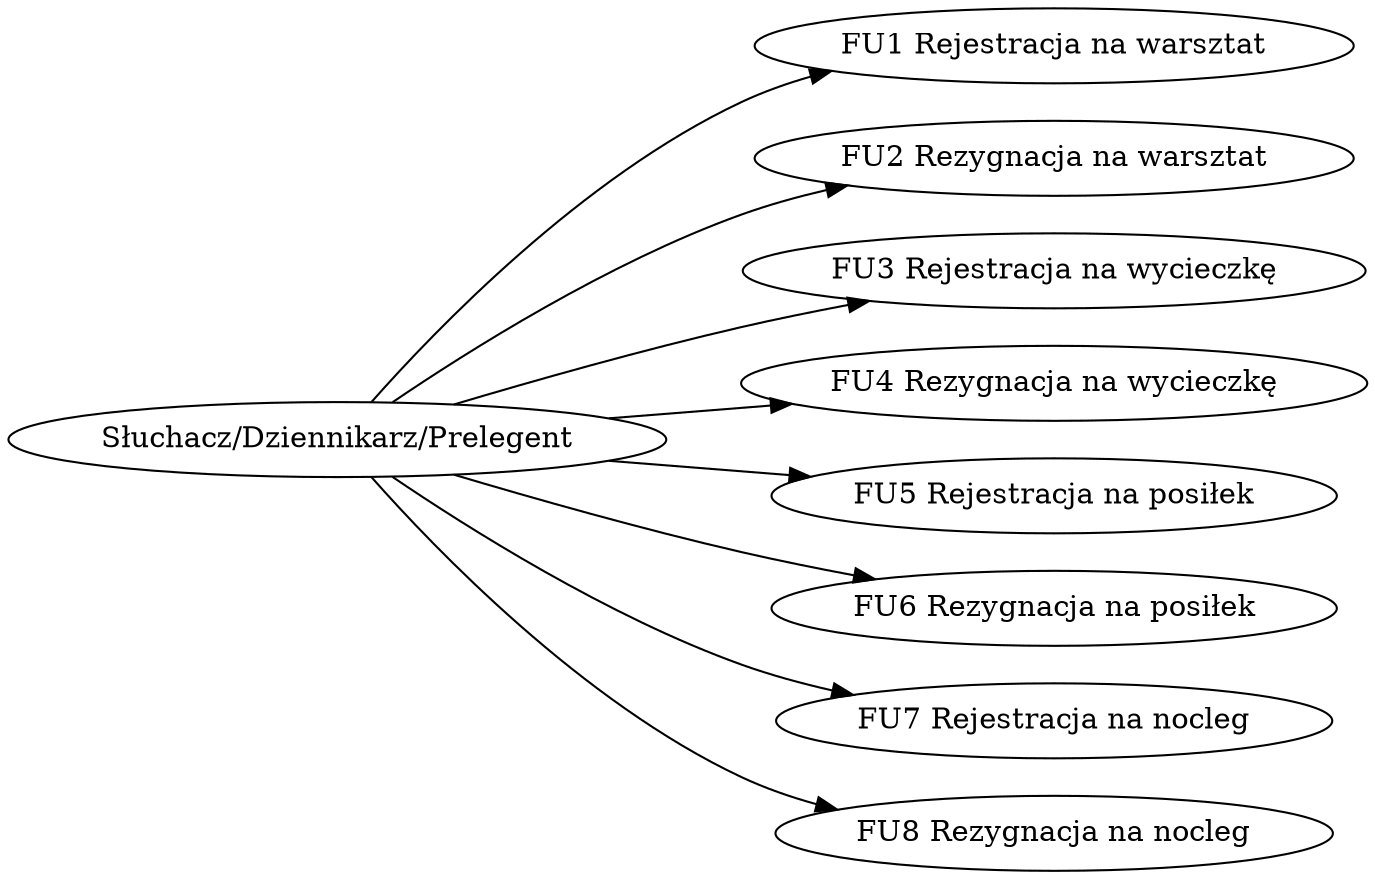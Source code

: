digraph { rankdir=LR; "Słuchacz/Dziennikarz/Prelegent" -> "FU1 Rejestracja na warsztat" 
"Słuchacz/Dziennikarz/Prelegent" -> "FU2 Rezygnacja na warsztat" 
"Słuchacz/Dziennikarz/Prelegent" -> "FU3 Rejestracja na wycieczkę" 
"Słuchacz/Dziennikarz/Prelegent" -> "FU4 Rezygnacja na wycieczkę" 
"Słuchacz/Dziennikarz/Prelegent" -> "FU5 Rejestracja na posiłek" 
"Słuchacz/Dziennikarz/Prelegent" -> "FU6 Rezygnacja na posiłek" 
"Słuchacz/Dziennikarz/Prelegent" -> "FU7 Rejestracja na nocleg" 
"Słuchacz/Dziennikarz/Prelegent" -> "FU8 Rezygnacja na nocleg" 
 }